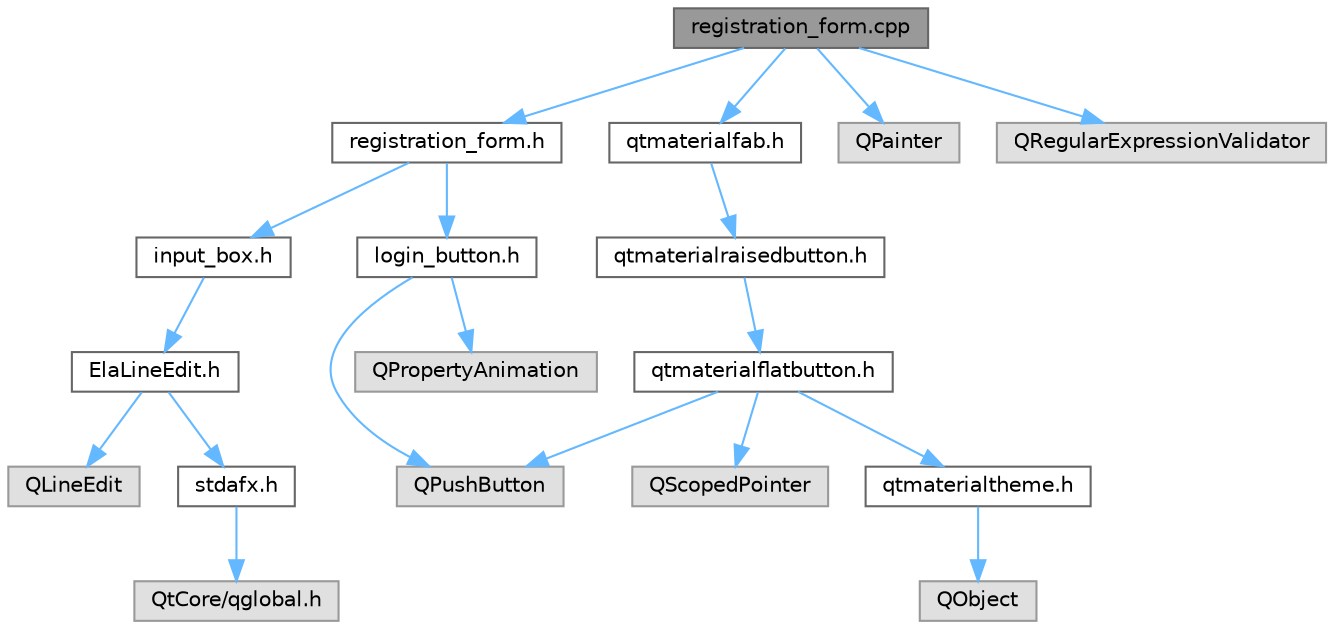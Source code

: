digraph "registration_form.cpp"
{
 // LATEX_PDF_SIZE
  bgcolor="transparent";
  edge [fontname=Helvetica,fontsize=10,labelfontname=Helvetica,labelfontsize=10];
  node [fontname=Helvetica,fontsize=10,shape=box,height=0.2,width=0.4];
  Node1 [id="Node000001",label="registration_form.cpp",height=0.2,width=0.4,color="gray40", fillcolor="grey60", style="filled", fontcolor="black",tooltip=" "];
  Node1 -> Node2 [id="edge1_Node000001_Node000002",color="steelblue1",style="solid",tooltip=" "];
  Node2 [id="Node000002",label="registration_form.h",height=0.2,width=0.4,color="grey40", fillcolor="white", style="filled",URL="$registration__form_8h.html",tooltip=" "];
  Node2 -> Node3 [id="edge2_Node000002_Node000003",color="steelblue1",style="solid",tooltip=" "];
  Node3 [id="Node000003",label="input_box.h",height=0.2,width=0.4,color="grey40", fillcolor="white", style="filled",URL="$input__box_8h.html",tooltip=" "];
  Node3 -> Node4 [id="edge3_Node000003_Node000004",color="steelblue1",style="solid",tooltip=" "];
  Node4 [id="Node000004",label="ElaLineEdit.h",height=0.2,width=0.4,color="grey40", fillcolor="white", style="filled",URL="$_ela_line_edit_8h.html",tooltip=" "];
  Node4 -> Node5 [id="edge4_Node000004_Node000005",color="steelblue1",style="solid",tooltip=" "];
  Node5 [id="Node000005",label="QLineEdit",height=0.2,width=0.4,color="grey60", fillcolor="#E0E0E0", style="filled",tooltip=" "];
  Node4 -> Node6 [id="edge5_Node000004_Node000006",color="steelblue1",style="solid",tooltip=" "];
  Node6 [id="Node000006",label="stdafx.h",height=0.2,width=0.4,color="grey40", fillcolor="white", style="filled",URL="$stdafx_8h.html",tooltip=" "];
  Node6 -> Node7 [id="edge6_Node000006_Node000007",color="steelblue1",style="solid",tooltip=" "];
  Node7 [id="Node000007",label="QtCore/qglobal.h",height=0.2,width=0.4,color="grey60", fillcolor="#E0E0E0", style="filled",tooltip=" "];
  Node2 -> Node8 [id="edge7_Node000002_Node000008",color="steelblue1",style="solid",tooltip=" "];
  Node8 [id="Node000008",label="login_button.h",height=0.2,width=0.4,color="grey40", fillcolor="white", style="filled",URL="$login__button_8h.html",tooltip=" "];
  Node8 -> Node9 [id="edge8_Node000008_Node000009",color="steelblue1",style="solid",tooltip=" "];
  Node9 [id="Node000009",label="QPushButton",height=0.2,width=0.4,color="grey60", fillcolor="#E0E0E0", style="filled",tooltip=" "];
  Node8 -> Node10 [id="edge9_Node000008_Node000010",color="steelblue1",style="solid",tooltip=" "];
  Node10 [id="Node000010",label="QPropertyAnimation",height=0.2,width=0.4,color="grey60", fillcolor="#E0E0E0", style="filled",tooltip=" "];
  Node1 -> Node11 [id="edge10_Node000001_Node000011",color="steelblue1",style="solid",tooltip=" "];
  Node11 [id="Node000011",label="qtmaterialfab.h",height=0.2,width=0.4,color="grey40", fillcolor="white", style="filled",URL="$qtmaterialfab_8h.html",tooltip="定义 QtMaterialFloatingActionButton 类，提供 Material Design 浮动动作按钮"];
  Node11 -> Node12 [id="edge11_Node000011_Node000012",color="steelblue1",style="solid",tooltip=" "];
  Node12 [id="Node000012",label="qtmaterialraisedbutton.h",height=0.2,width=0.4,color="grey40", fillcolor="white", style="filled",URL="$qtmaterialraisedbutton_8h.html",tooltip="定义 QtMaterialRaisedButton 类，提供 Material Design 凸起按钮"];
  Node12 -> Node13 [id="edge12_Node000012_Node000013",color="steelblue1",style="solid",tooltip=" "];
  Node13 [id="Node000013",label="qtmaterialflatbutton.h",height=0.2,width=0.4,color="grey40", fillcolor="white", style="filled",URL="$qtmaterialflatbutton_8h.html",tooltip="定义 QtMaterialFlatButton 类，提供 Material Design 扁平按钮"];
  Node13 -> Node9 [id="edge13_Node000013_Node000009",color="steelblue1",style="solid",tooltip=" "];
  Node13 -> Node14 [id="edge14_Node000013_Node000014",color="steelblue1",style="solid",tooltip=" "];
  Node14 [id="Node000014",label="QScopedPointer",height=0.2,width=0.4,color="grey60", fillcolor="#E0E0E0", style="filled",tooltip=" "];
  Node13 -> Node15 [id="edge15_Node000013_Node000015",color="steelblue1",style="solid",tooltip=" "];
  Node15 [id="Node000015",label="qtmaterialtheme.h",height=0.2,width=0.4,color="grey40", fillcolor="white", style="filled",URL="$qtmaterialtheme_8h.html",tooltip="定义 QtMaterialTheme 类和 Material 命名空间，提供 Material Design 主题支持"];
  Node15 -> Node16 [id="edge16_Node000015_Node000016",color="steelblue1",style="solid",tooltip=" "];
  Node16 [id="Node000016",label="QObject",height=0.2,width=0.4,color="grey60", fillcolor="#E0E0E0", style="filled",tooltip=" "];
  Node1 -> Node17 [id="edge17_Node000001_Node000017",color="steelblue1",style="solid",tooltip=" "];
  Node17 [id="Node000017",label="QPainter",height=0.2,width=0.4,color="grey60", fillcolor="#E0E0E0", style="filled",tooltip=" "];
  Node1 -> Node18 [id="edge18_Node000001_Node000018",color="steelblue1",style="solid",tooltip=" "];
  Node18 [id="Node000018",label="QRegularExpressionValidator",height=0.2,width=0.4,color="grey60", fillcolor="#E0E0E0", style="filled",tooltip=" "];
}
